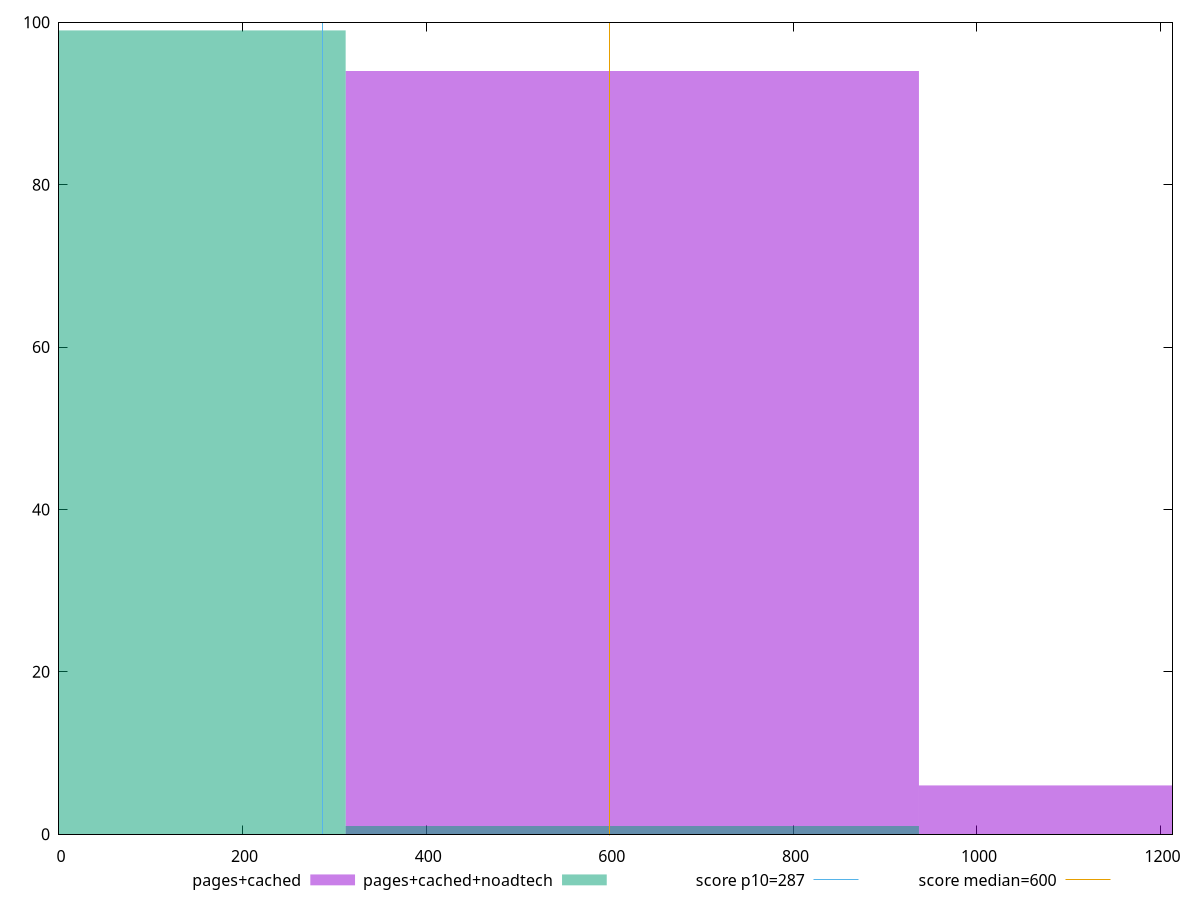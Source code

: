 reset

$pagesCached <<EOF
624.5302981818431 94
1249.0605963636863 6
EOF

$pagesCachedNoadtech <<EOF
0 99
624.5302981818431 1
EOF

set key outside below
set boxwidth 624.5302981818431
set xrange [0:1213]
set yrange [0:100]
set trange [0:100]
set style fill transparent solid 0.5 noborder

set parametric
set terminal svg size 640, 500 enhanced background rgb 'white'
set output "report_00025_2021-02-22T21:38:55.199Z/total-blocking-time/comparison/histogram/1_vs_2.svg"

plot $pagesCached title "pages+cached" with boxes, \
     $pagesCachedNoadtech title "pages+cached+noadtech" with boxes, \
     287,t title "score p10=287", \
     600,t title "score median=600"

reset
